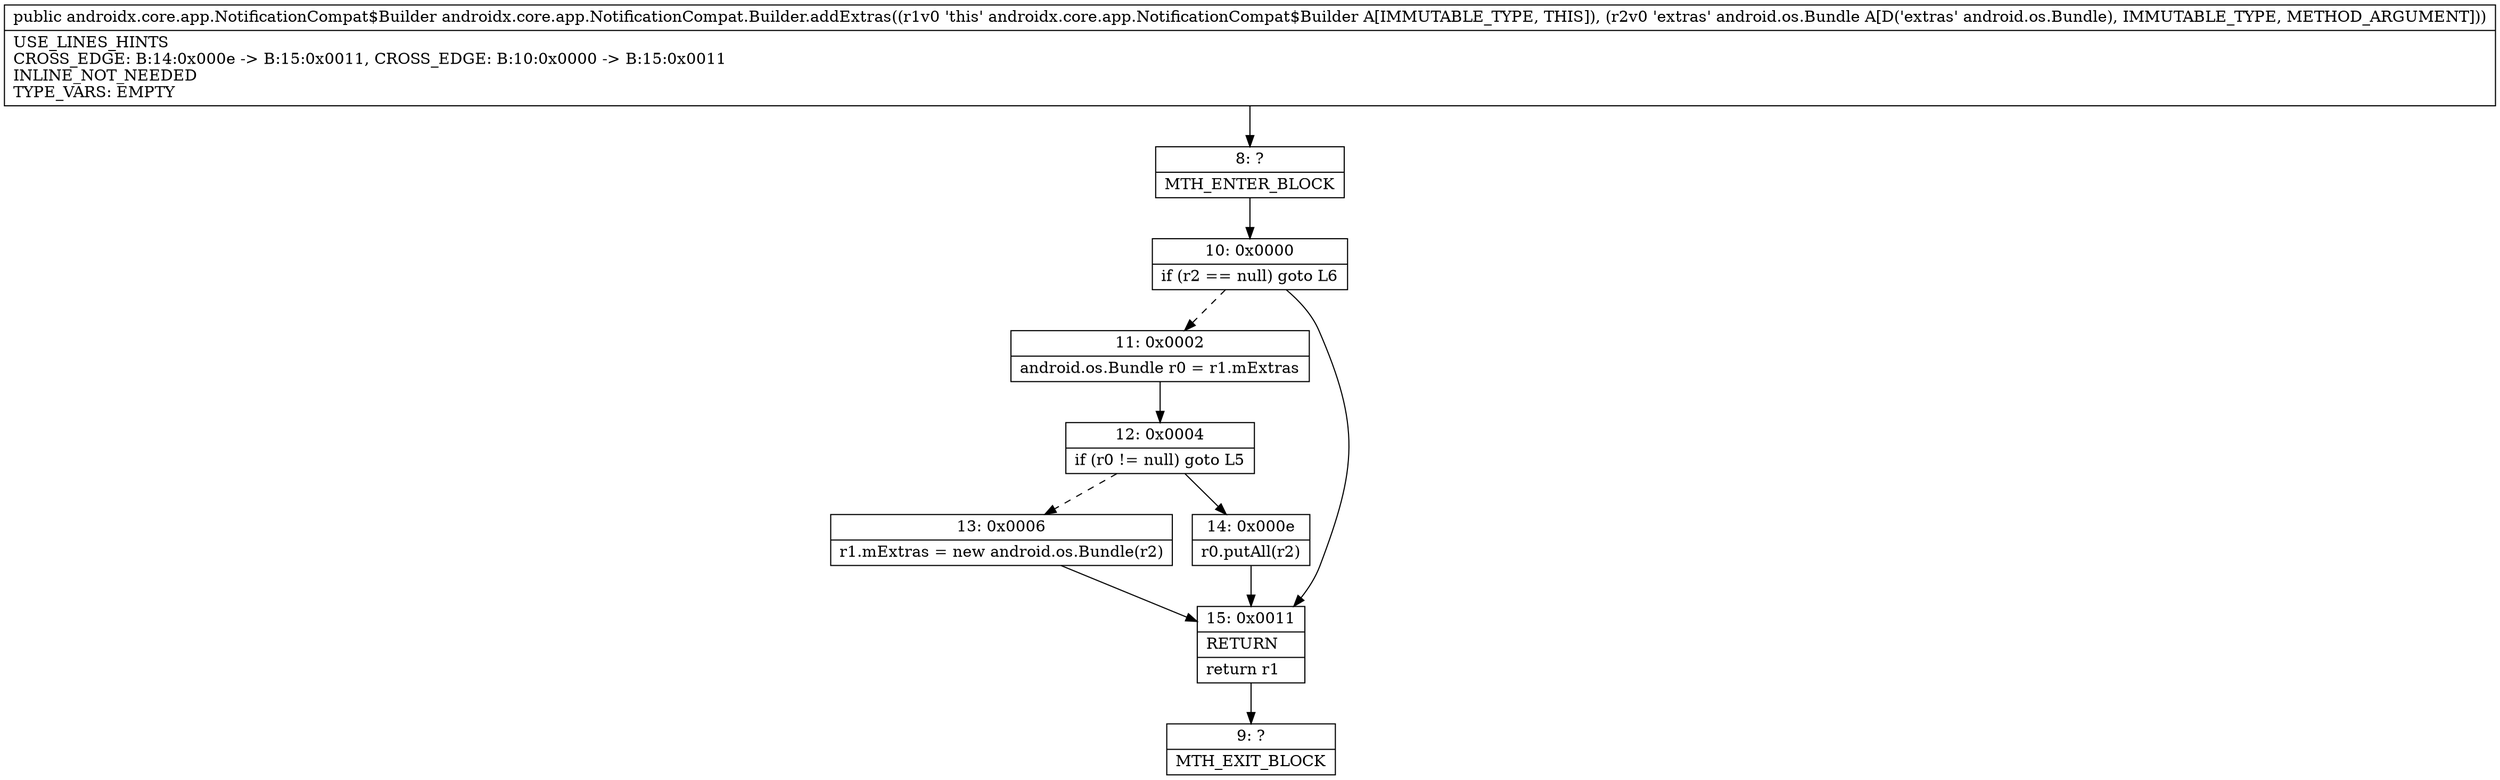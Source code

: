 digraph "CFG forandroidx.core.app.NotificationCompat.Builder.addExtras(Landroid\/os\/Bundle;)Landroidx\/core\/app\/NotificationCompat$Builder;" {
Node_8 [shape=record,label="{8\:\ ?|MTH_ENTER_BLOCK\l}"];
Node_10 [shape=record,label="{10\:\ 0x0000|if (r2 == null) goto L6\l}"];
Node_11 [shape=record,label="{11\:\ 0x0002|android.os.Bundle r0 = r1.mExtras\l}"];
Node_12 [shape=record,label="{12\:\ 0x0004|if (r0 != null) goto L5\l}"];
Node_13 [shape=record,label="{13\:\ 0x0006|r1.mExtras = new android.os.Bundle(r2)\l}"];
Node_14 [shape=record,label="{14\:\ 0x000e|r0.putAll(r2)\l}"];
Node_15 [shape=record,label="{15\:\ 0x0011|RETURN\l|return r1\l}"];
Node_9 [shape=record,label="{9\:\ ?|MTH_EXIT_BLOCK\l}"];
MethodNode[shape=record,label="{public androidx.core.app.NotificationCompat$Builder androidx.core.app.NotificationCompat.Builder.addExtras((r1v0 'this' androidx.core.app.NotificationCompat$Builder A[IMMUTABLE_TYPE, THIS]), (r2v0 'extras' android.os.Bundle A[D('extras' android.os.Bundle), IMMUTABLE_TYPE, METHOD_ARGUMENT]))  | USE_LINES_HINTS\lCROSS_EDGE: B:14:0x000e \-\> B:15:0x0011, CROSS_EDGE: B:10:0x0000 \-\> B:15:0x0011\lINLINE_NOT_NEEDED\lTYPE_VARS: EMPTY\l}"];
MethodNode -> Node_8;Node_8 -> Node_10;
Node_10 -> Node_11[style=dashed];
Node_10 -> Node_15;
Node_11 -> Node_12;
Node_12 -> Node_13[style=dashed];
Node_12 -> Node_14;
Node_13 -> Node_15;
Node_14 -> Node_15;
Node_15 -> Node_9;
}

